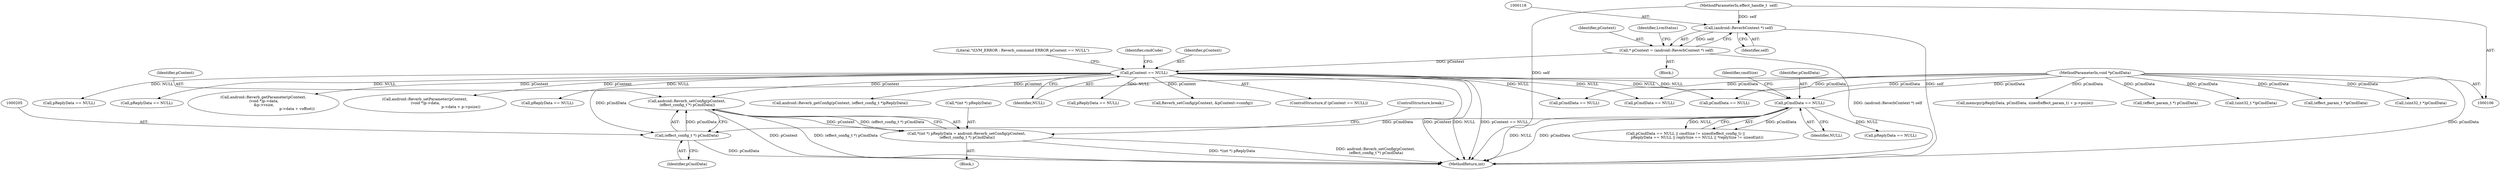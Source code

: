 digraph "0_Android_aeea52da00d210587fb3ed895de3d5f2e0264c88_6@pointer" {
"1000202" [label="(Call,android::Reverb_setConfig(pContext,\n (effect_config_t *) pCmdData))"];
"1000127" [label="(Call,pContext == NULL)"];
"1000115" [label="(Call,* pContext = (android::ReverbContext *) self)"];
"1000117" [label="(Call,(android::ReverbContext *) self)"];
"1000107" [label="(MethodParameterIn,effect_handle_t  self)"];
"1000204" [label="(Call,(effect_config_t *) pCmdData)"];
"1000170" [label="(Call,pCmdData == NULL)"];
"1000110" [label="(MethodParameterIn,void *pCmdData)"];
"1000197" [label="(Call,*(int *) pReplyData = android::Reverb_setConfig(pContext,\n (effect_config_t *) pCmdData))"];
"1000169" [label="(Call,pCmdData == NULL || cmdSize != sizeof(effect_config_t) ||\n                    pReplyData == NULL || replySize == NULL || *replySize != sizeof(int))"];
"1000172" [label="(Identifier,NULL)"];
"1000293" [label="(Call,memcpy(pReplyData, pCmdData, sizeof(effect_param_t) + p->psize))"];
"1000392" [label="(Call,(effect_param_t *) pCmdData)"];
"1000113" [label="(Block,)"];
"1000198" [label="(Call,*(int *) pReplyData)"];
"1000115" [label="(Call,* pContext = (android::ReverbContext *) self)"];
"1000431" [label="(Call,pReplyData == NULL)"];
"1000126" [label="(ControlStructure,if (pContext == NULL))"];
"1000175" [label="(Identifier,cmdSize)"];
"1000543" [label="(Call,pCmdData == NULL)"];
"1000211" [label="(Call,pReplyData == NULL)"];
"1000668" [label="(MethodReturn,int)"];
"1000197" [label="(Call,*(int *) pReplyData = android::Reverb_setConfig(pContext,\n (effect_config_t *) pCmdData))"];
"1000179" [label="(Call,pReplyData == NULL)"];
"1000142" [label="(Call,pReplyData == NULL)"];
"1000327" [label="(Call,android::Reverb_getParameter(pContext,\n (void *)p->data,\n &p->vsize,\n                                                          p->data + voffset))"];
"1000138" [label="(Block,)"];
"1000171" [label="(Identifier,pCmdData)"];
"1000110" [label="(MethodParameterIn,void *pCmdData)"];
"1000413" [label="(Call,android::Reverb_setParameter(pContext,\n (void *)p->data,\n                                                              p->data + p->psize))"];
"1000502" [label="(Call,pReplyData == NULL)"];
"1000253" [label="(Call,pCmdData == NULL)"];
"1000202" [label="(Call,android::Reverb_setConfig(pContext,\n (effect_config_t *) pCmdData))"];
"1000137" [label="(Identifier,cmdCode)"];
"1000572" [label="(Call,(uint32_t *)pCmdData)"];
"1000116" [label="(Identifier,pContext)"];
"1000107" [label="(MethodParameterIn,effect_handle_t  self)"];
"1000206" [label="(Identifier,pCmdData)"];
"1000229" [label="(Call,android::Reverb_getConfig(pContext, (effect_config_t *)pReplyData))"];
"1000170" [label="(Call,pCmdData == NULL)"];
"1000117" [label="(Call,(android::ReverbContext *) self)"];
"1000359" [label="(Call,pCmdData == NULL)"];
"1000129" [label="(Identifier,NULL)"];
"1000119" [label="(Identifier,self)"];
"1000248" [label="(Call,(effect_param_t *)pCmdData)"];
"1000589" [label="(Call,(uint32_t *)pCmdData)"];
"1000127" [label="(Call,pContext == NULL)"];
"1000207" [label="(ControlStructure,break;)"];
"1000203" [label="(Identifier,pContext)"];
"1000204" [label="(Call,(effect_config_t *) pCmdData)"];
"1000128" [label="(Identifier,pContext)"];
"1000132" [label="(Literal,\"\tLVM_ERROR : Reverb_command ERROR pContext == NULL\")"];
"1000236" [label="(Call,Reverb_setConfig(pContext, &pContext->config))"];
"1000124" [label="(Identifier,LvmStatus)"];
"1000202" -> "1000197"  [label="AST: "];
"1000202" -> "1000204"  [label="CFG: "];
"1000203" -> "1000202"  [label="AST: "];
"1000204" -> "1000202"  [label="AST: "];
"1000197" -> "1000202"  [label="CFG: "];
"1000202" -> "1000668"  [label="DDG: pContext"];
"1000202" -> "1000668"  [label="DDG: (effect_config_t *) pCmdData"];
"1000202" -> "1000197"  [label="DDG: pContext"];
"1000202" -> "1000197"  [label="DDG: (effect_config_t *) pCmdData"];
"1000127" -> "1000202"  [label="DDG: pContext"];
"1000204" -> "1000202"  [label="DDG: pCmdData"];
"1000127" -> "1000126"  [label="AST: "];
"1000127" -> "1000129"  [label="CFG: "];
"1000128" -> "1000127"  [label="AST: "];
"1000129" -> "1000127"  [label="AST: "];
"1000132" -> "1000127"  [label="CFG: "];
"1000137" -> "1000127"  [label="CFG: "];
"1000127" -> "1000668"  [label="DDG: NULL"];
"1000127" -> "1000668"  [label="DDG: pContext == NULL"];
"1000127" -> "1000668"  [label="DDG: pContext"];
"1000115" -> "1000127"  [label="DDG: pContext"];
"1000127" -> "1000142"  [label="DDG: NULL"];
"1000127" -> "1000170"  [label="DDG: NULL"];
"1000127" -> "1000211"  [label="DDG: NULL"];
"1000127" -> "1000229"  [label="DDG: pContext"];
"1000127" -> "1000236"  [label="DDG: pContext"];
"1000127" -> "1000253"  [label="DDG: NULL"];
"1000127" -> "1000327"  [label="DDG: pContext"];
"1000127" -> "1000359"  [label="DDG: NULL"];
"1000127" -> "1000413"  [label="DDG: pContext"];
"1000127" -> "1000431"  [label="DDG: NULL"];
"1000127" -> "1000502"  [label="DDG: NULL"];
"1000127" -> "1000543"  [label="DDG: NULL"];
"1000115" -> "1000113"  [label="AST: "];
"1000115" -> "1000117"  [label="CFG: "];
"1000116" -> "1000115"  [label="AST: "];
"1000117" -> "1000115"  [label="AST: "];
"1000124" -> "1000115"  [label="CFG: "];
"1000115" -> "1000668"  [label="DDG: (android::ReverbContext *) self"];
"1000117" -> "1000115"  [label="DDG: self"];
"1000117" -> "1000119"  [label="CFG: "];
"1000118" -> "1000117"  [label="AST: "];
"1000119" -> "1000117"  [label="AST: "];
"1000117" -> "1000668"  [label="DDG: self"];
"1000107" -> "1000117"  [label="DDG: self"];
"1000107" -> "1000106"  [label="AST: "];
"1000107" -> "1000668"  [label="DDG: self"];
"1000204" -> "1000206"  [label="CFG: "];
"1000205" -> "1000204"  [label="AST: "];
"1000206" -> "1000204"  [label="AST: "];
"1000204" -> "1000668"  [label="DDG: pCmdData"];
"1000170" -> "1000204"  [label="DDG: pCmdData"];
"1000110" -> "1000204"  [label="DDG: pCmdData"];
"1000170" -> "1000169"  [label="AST: "];
"1000170" -> "1000172"  [label="CFG: "];
"1000171" -> "1000170"  [label="AST: "];
"1000172" -> "1000170"  [label="AST: "];
"1000175" -> "1000170"  [label="CFG: "];
"1000169" -> "1000170"  [label="CFG: "];
"1000170" -> "1000668"  [label="DDG: NULL"];
"1000170" -> "1000668"  [label="DDG: pCmdData"];
"1000170" -> "1000169"  [label="DDG: pCmdData"];
"1000170" -> "1000169"  [label="DDG: NULL"];
"1000110" -> "1000170"  [label="DDG: pCmdData"];
"1000170" -> "1000179"  [label="DDG: NULL"];
"1000110" -> "1000106"  [label="AST: "];
"1000110" -> "1000668"  [label="DDG: pCmdData"];
"1000110" -> "1000248"  [label="DDG: pCmdData"];
"1000110" -> "1000253"  [label="DDG: pCmdData"];
"1000110" -> "1000293"  [label="DDG: pCmdData"];
"1000110" -> "1000359"  [label="DDG: pCmdData"];
"1000110" -> "1000392"  [label="DDG: pCmdData"];
"1000110" -> "1000543"  [label="DDG: pCmdData"];
"1000110" -> "1000572"  [label="DDG: pCmdData"];
"1000110" -> "1000589"  [label="DDG: pCmdData"];
"1000197" -> "1000138"  [label="AST: "];
"1000198" -> "1000197"  [label="AST: "];
"1000207" -> "1000197"  [label="CFG: "];
"1000197" -> "1000668"  [label="DDG: *(int *) pReplyData"];
"1000197" -> "1000668"  [label="DDG: android::Reverb_setConfig(pContext,\n (effect_config_t *) pCmdData)"];
}
